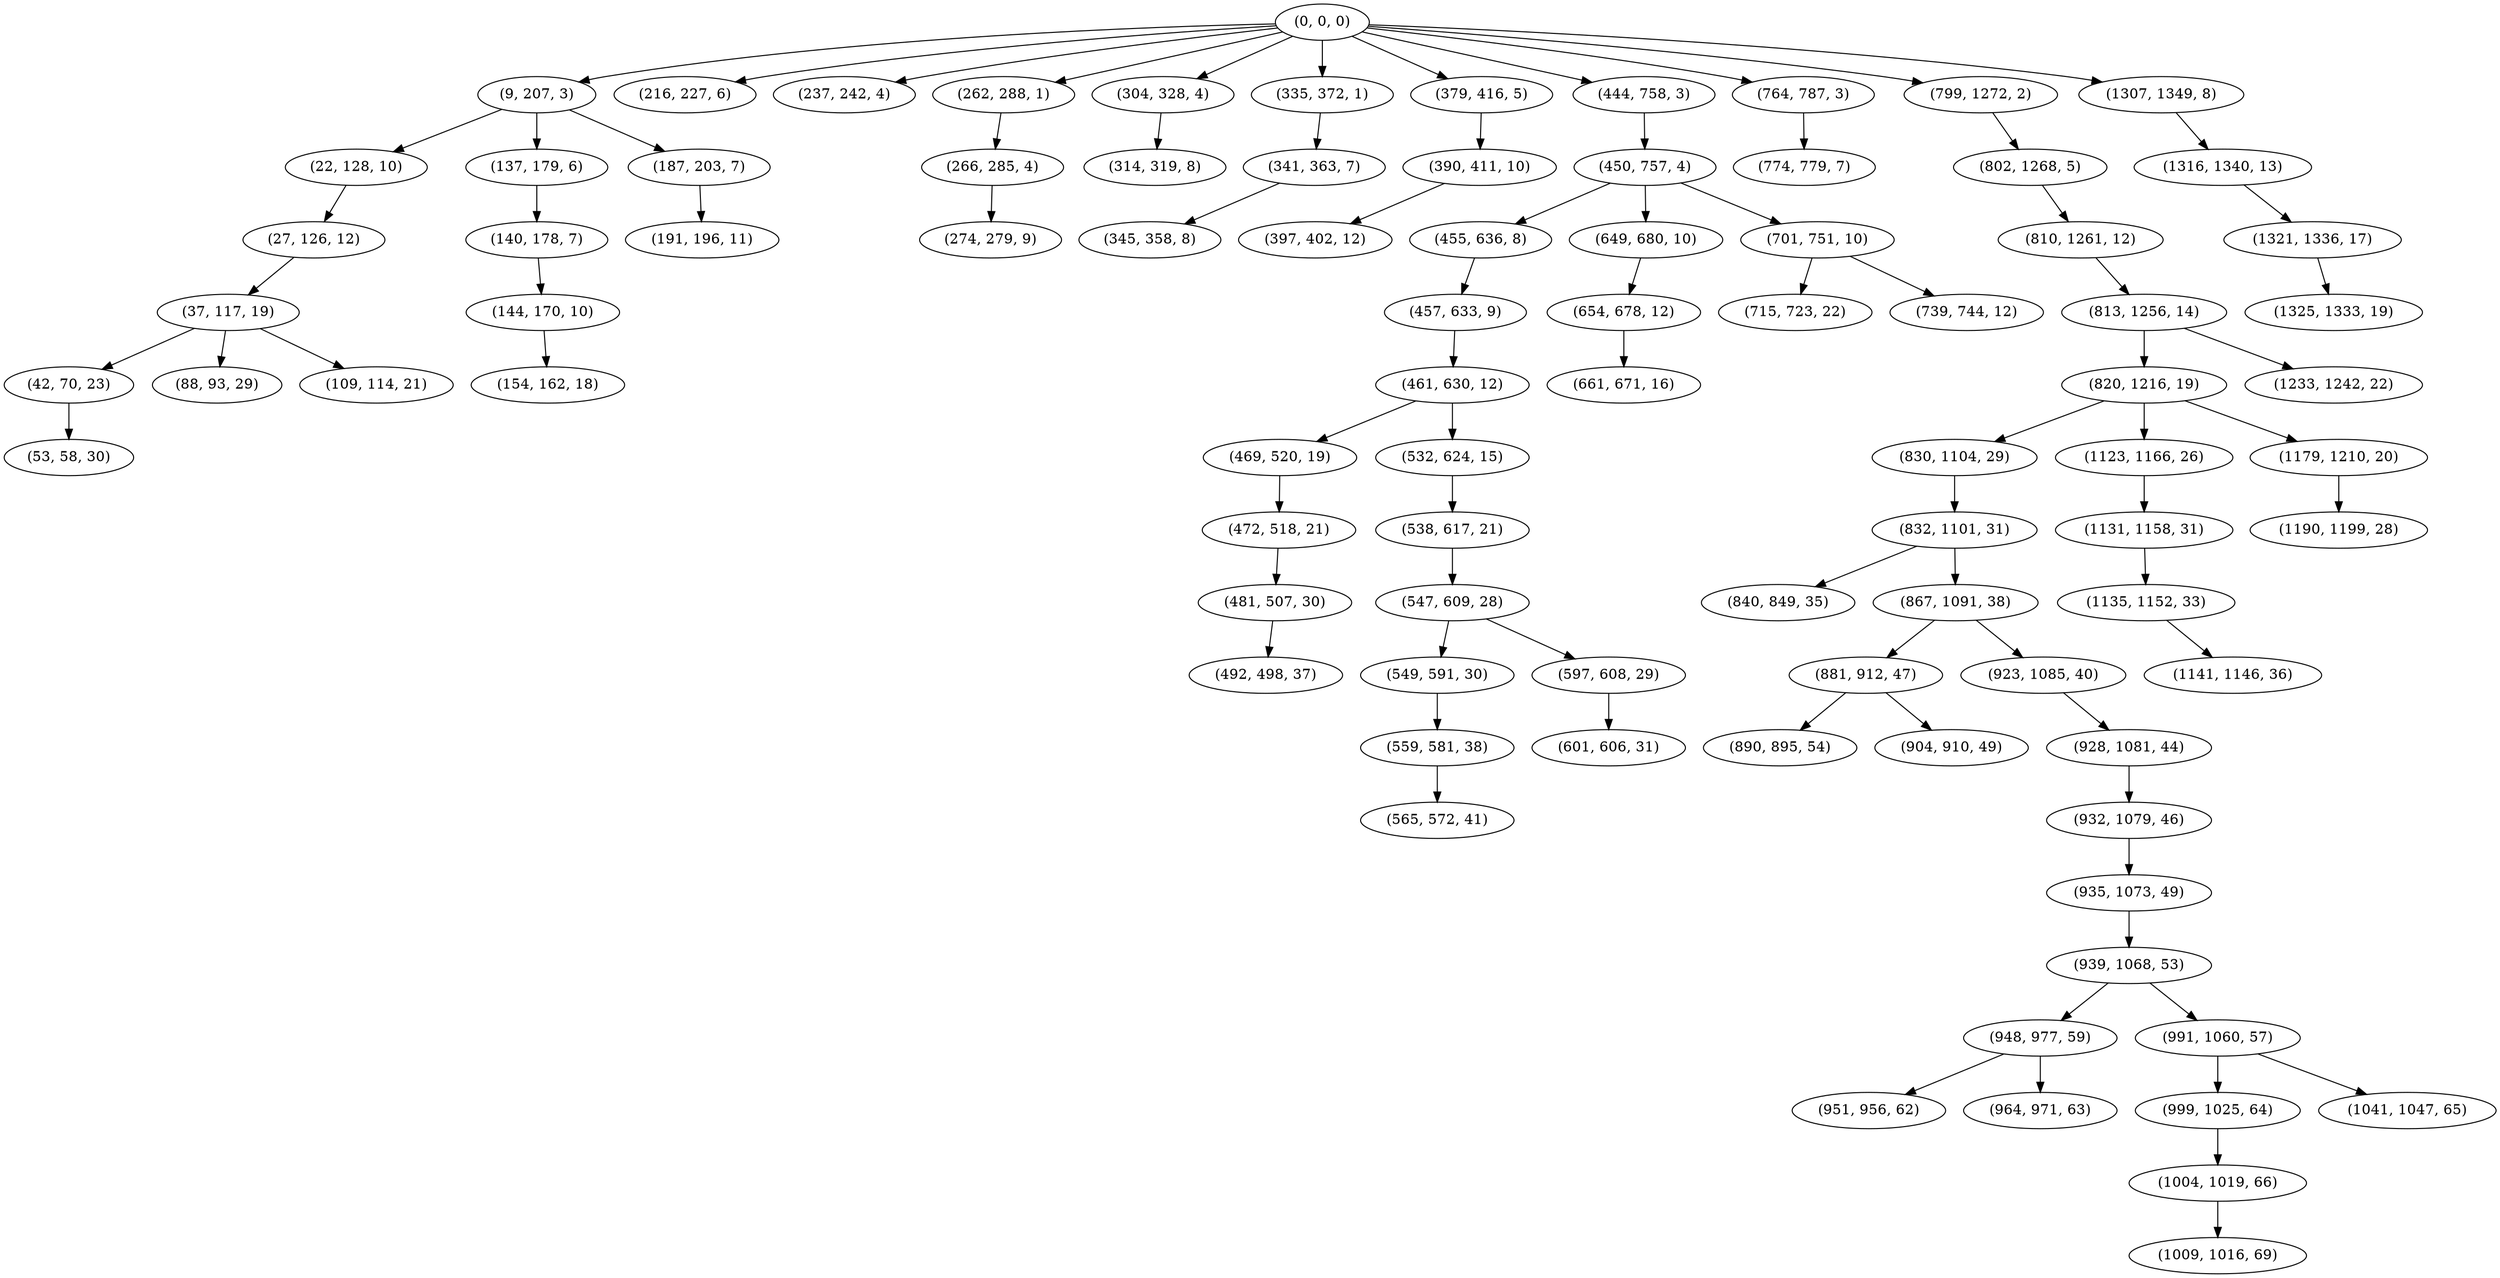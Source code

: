 digraph tree {
    "(0, 0, 0)";
    "(9, 207, 3)";
    "(22, 128, 10)";
    "(27, 126, 12)";
    "(37, 117, 19)";
    "(42, 70, 23)";
    "(53, 58, 30)";
    "(88, 93, 29)";
    "(109, 114, 21)";
    "(137, 179, 6)";
    "(140, 178, 7)";
    "(144, 170, 10)";
    "(154, 162, 18)";
    "(187, 203, 7)";
    "(191, 196, 11)";
    "(216, 227, 6)";
    "(237, 242, 4)";
    "(262, 288, 1)";
    "(266, 285, 4)";
    "(274, 279, 9)";
    "(304, 328, 4)";
    "(314, 319, 8)";
    "(335, 372, 1)";
    "(341, 363, 7)";
    "(345, 358, 8)";
    "(379, 416, 5)";
    "(390, 411, 10)";
    "(397, 402, 12)";
    "(444, 758, 3)";
    "(450, 757, 4)";
    "(455, 636, 8)";
    "(457, 633, 9)";
    "(461, 630, 12)";
    "(469, 520, 19)";
    "(472, 518, 21)";
    "(481, 507, 30)";
    "(492, 498, 37)";
    "(532, 624, 15)";
    "(538, 617, 21)";
    "(547, 609, 28)";
    "(549, 591, 30)";
    "(559, 581, 38)";
    "(565, 572, 41)";
    "(597, 608, 29)";
    "(601, 606, 31)";
    "(649, 680, 10)";
    "(654, 678, 12)";
    "(661, 671, 16)";
    "(701, 751, 10)";
    "(715, 723, 22)";
    "(739, 744, 12)";
    "(764, 787, 3)";
    "(774, 779, 7)";
    "(799, 1272, 2)";
    "(802, 1268, 5)";
    "(810, 1261, 12)";
    "(813, 1256, 14)";
    "(820, 1216, 19)";
    "(830, 1104, 29)";
    "(832, 1101, 31)";
    "(840, 849, 35)";
    "(867, 1091, 38)";
    "(881, 912, 47)";
    "(890, 895, 54)";
    "(904, 910, 49)";
    "(923, 1085, 40)";
    "(928, 1081, 44)";
    "(932, 1079, 46)";
    "(935, 1073, 49)";
    "(939, 1068, 53)";
    "(948, 977, 59)";
    "(951, 956, 62)";
    "(964, 971, 63)";
    "(991, 1060, 57)";
    "(999, 1025, 64)";
    "(1004, 1019, 66)";
    "(1009, 1016, 69)";
    "(1041, 1047, 65)";
    "(1123, 1166, 26)";
    "(1131, 1158, 31)";
    "(1135, 1152, 33)";
    "(1141, 1146, 36)";
    "(1179, 1210, 20)";
    "(1190, 1199, 28)";
    "(1233, 1242, 22)";
    "(1307, 1349, 8)";
    "(1316, 1340, 13)";
    "(1321, 1336, 17)";
    "(1325, 1333, 19)";
    "(0, 0, 0)" -> "(9, 207, 3)";
    "(0, 0, 0)" -> "(216, 227, 6)";
    "(0, 0, 0)" -> "(237, 242, 4)";
    "(0, 0, 0)" -> "(262, 288, 1)";
    "(0, 0, 0)" -> "(304, 328, 4)";
    "(0, 0, 0)" -> "(335, 372, 1)";
    "(0, 0, 0)" -> "(379, 416, 5)";
    "(0, 0, 0)" -> "(444, 758, 3)";
    "(0, 0, 0)" -> "(764, 787, 3)";
    "(0, 0, 0)" -> "(799, 1272, 2)";
    "(0, 0, 0)" -> "(1307, 1349, 8)";
    "(9, 207, 3)" -> "(22, 128, 10)";
    "(9, 207, 3)" -> "(137, 179, 6)";
    "(9, 207, 3)" -> "(187, 203, 7)";
    "(22, 128, 10)" -> "(27, 126, 12)";
    "(27, 126, 12)" -> "(37, 117, 19)";
    "(37, 117, 19)" -> "(42, 70, 23)";
    "(37, 117, 19)" -> "(88, 93, 29)";
    "(37, 117, 19)" -> "(109, 114, 21)";
    "(42, 70, 23)" -> "(53, 58, 30)";
    "(137, 179, 6)" -> "(140, 178, 7)";
    "(140, 178, 7)" -> "(144, 170, 10)";
    "(144, 170, 10)" -> "(154, 162, 18)";
    "(187, 203, 7)" -> "(191, 196, 11)";
    "(262, 288, 1)" -> "(266, 285, 4)";
    "(266, 285, 4)" -> "(274, 279, 9)";
    "(304, 328, 4)" -> "(314, 319, 8)";
    "(335, 372, 1)" -> "(341, 363, 7)";
    "(341, 363, 7)" -> "(345, 358, 8)";
    "(379, 416, 5)" -> "(390, 411, 10)";
    "(390, 411, 10)" -> "(397, 402, 12)";
    "(444, 758, 3)" -> "(450, 757, 4)";
    "(450, 757, 4)" -> "(455, 636, 8)";
    "(450, 757, 4)" -> "(649, 680, 10)";
    "(450, 757, 4)" -> "(701, 751, 10)";
    "(455, 636, 8)" -> "(457, 633, 9)";
    "(457, 633, 9)" -> "(461, 630, 12)";
    "(461, 630, 12)" -> "(469, 520, 19)";
    "(461, 630, 12)" -> "(532, 624, 15)";
    "(469, 520, 19)" -> "(472, 518, 21)";
    "(472, 518, 21)" -> "(481, 507, 30)";
    "(481, 507, 30)" -> "(492, 498, 37)";
    "(532, 624, 15)" -> "(538, 617, 21)";
    "(538, 617, 21)" -> "(547, 609, 28)";
    "(547, 609, 28)" -> "(549, 591, 30)";
    "(547, 609, 28)" -> "(597, 608, 29)";
    "(549, 591, 30)" -> "(559, 581, 38)";
    "(559, 581, 38)" -> "(565, 572, 41)";
    "(597, 608, 29)" -> "(601, 606, 31)";
    "(649, 680, 10)" -> "(654, 678, 12)";
    "(654, 678, 12)" -> "(661, 671, 16)";
    "(701, 751, 10)" -> "(715, 723, 22)";
    "(701, 751, 10)" -> "(739, 744, 12)";
    "(764, 787, 3)" -> "(774, 779, 7)";
    "(799, 1272, 2)" -> "(802, 1268, 5)";
    "(802, 1268, 5)" -> "(810, 1261, 12)";
    "(810, 1261, 12)" -> "(813, 1256, 14)";
    "(813, 1256, 14)" -> "(820, 1216, 19)";
    "(813, 1256, 14)" -> "(1233, 1242, 22)";
    "(820, 1216, 19)" -> "(830, 1104, 29)";
    "(820, 1216, 19)" -> "(1123, 1166, 26)";
    "(820, 1216, 19)" -> "(1179, 1210, 20)";
    "(830, 1104, 29)" -> "(832, 1101, 31)";
    "(832, 1101, 31)" -> "(840, 849, 35)";
    "(832, 1101, 31)" -> "(867, 1091, 38)";
    "(867, 1091, 38)" -> "(881, 912, 47)";
    "(867, 1091, 38)" -> "(923, 1085, 40)";
    "(881, 912, 47)" -> "(890, 895, 54)";
    "(881, 912, 47)" -> "(904, 910, 49)";
    "(923, 1085, 40)" -> "(928, 1081, 44)";
    "(928, 1081, 44)" -> "(932, 1079, 46)";
    "(932, 1079, 46)" -> "(935, 1073, 49)";
    "(935, 1073, 49)" -> "(939, 1068, 53)";
    "(939, 1068, 53)" -> "(948, 977, 59)";
    "(939, 1068, 53)" -> "(991, 1060, 57)";
    "(948, 977, 59)" -> "(951, 956, 62)";
    "(948, 977, 59)" -> "(964, 971, 63)";
    "(991, 1060, 57)" -> "(999, 1025, 64)";
    "(991, 1060, 57)" -> "(1041, 1047, 65)";
    "(999, 1025, 64)" -> "(1004, 1019, 66)";
    "(1004, 1019, 66)" -> "(1009, 1016, 69)";
    "(1123, 1166, 26)" -> "(1131, 1158, 31)";
    "(1131, 1158, 31)" -> "(1135, 1152, 33)";
    "(1135, 1152, 33)" -> "(1141, 1146, 36)";
    "(1179, 1210, 20)" -> "(1190, 1199, 28)";
    "(1307, 1349, 8)" -> "(1316, 1340, 13)";
    "(1316, 1340, 13)" -> "(1321, 1336, 17)";
    "(1321, 1336, 17)" -> "(1325, 1333, 19)";
}

